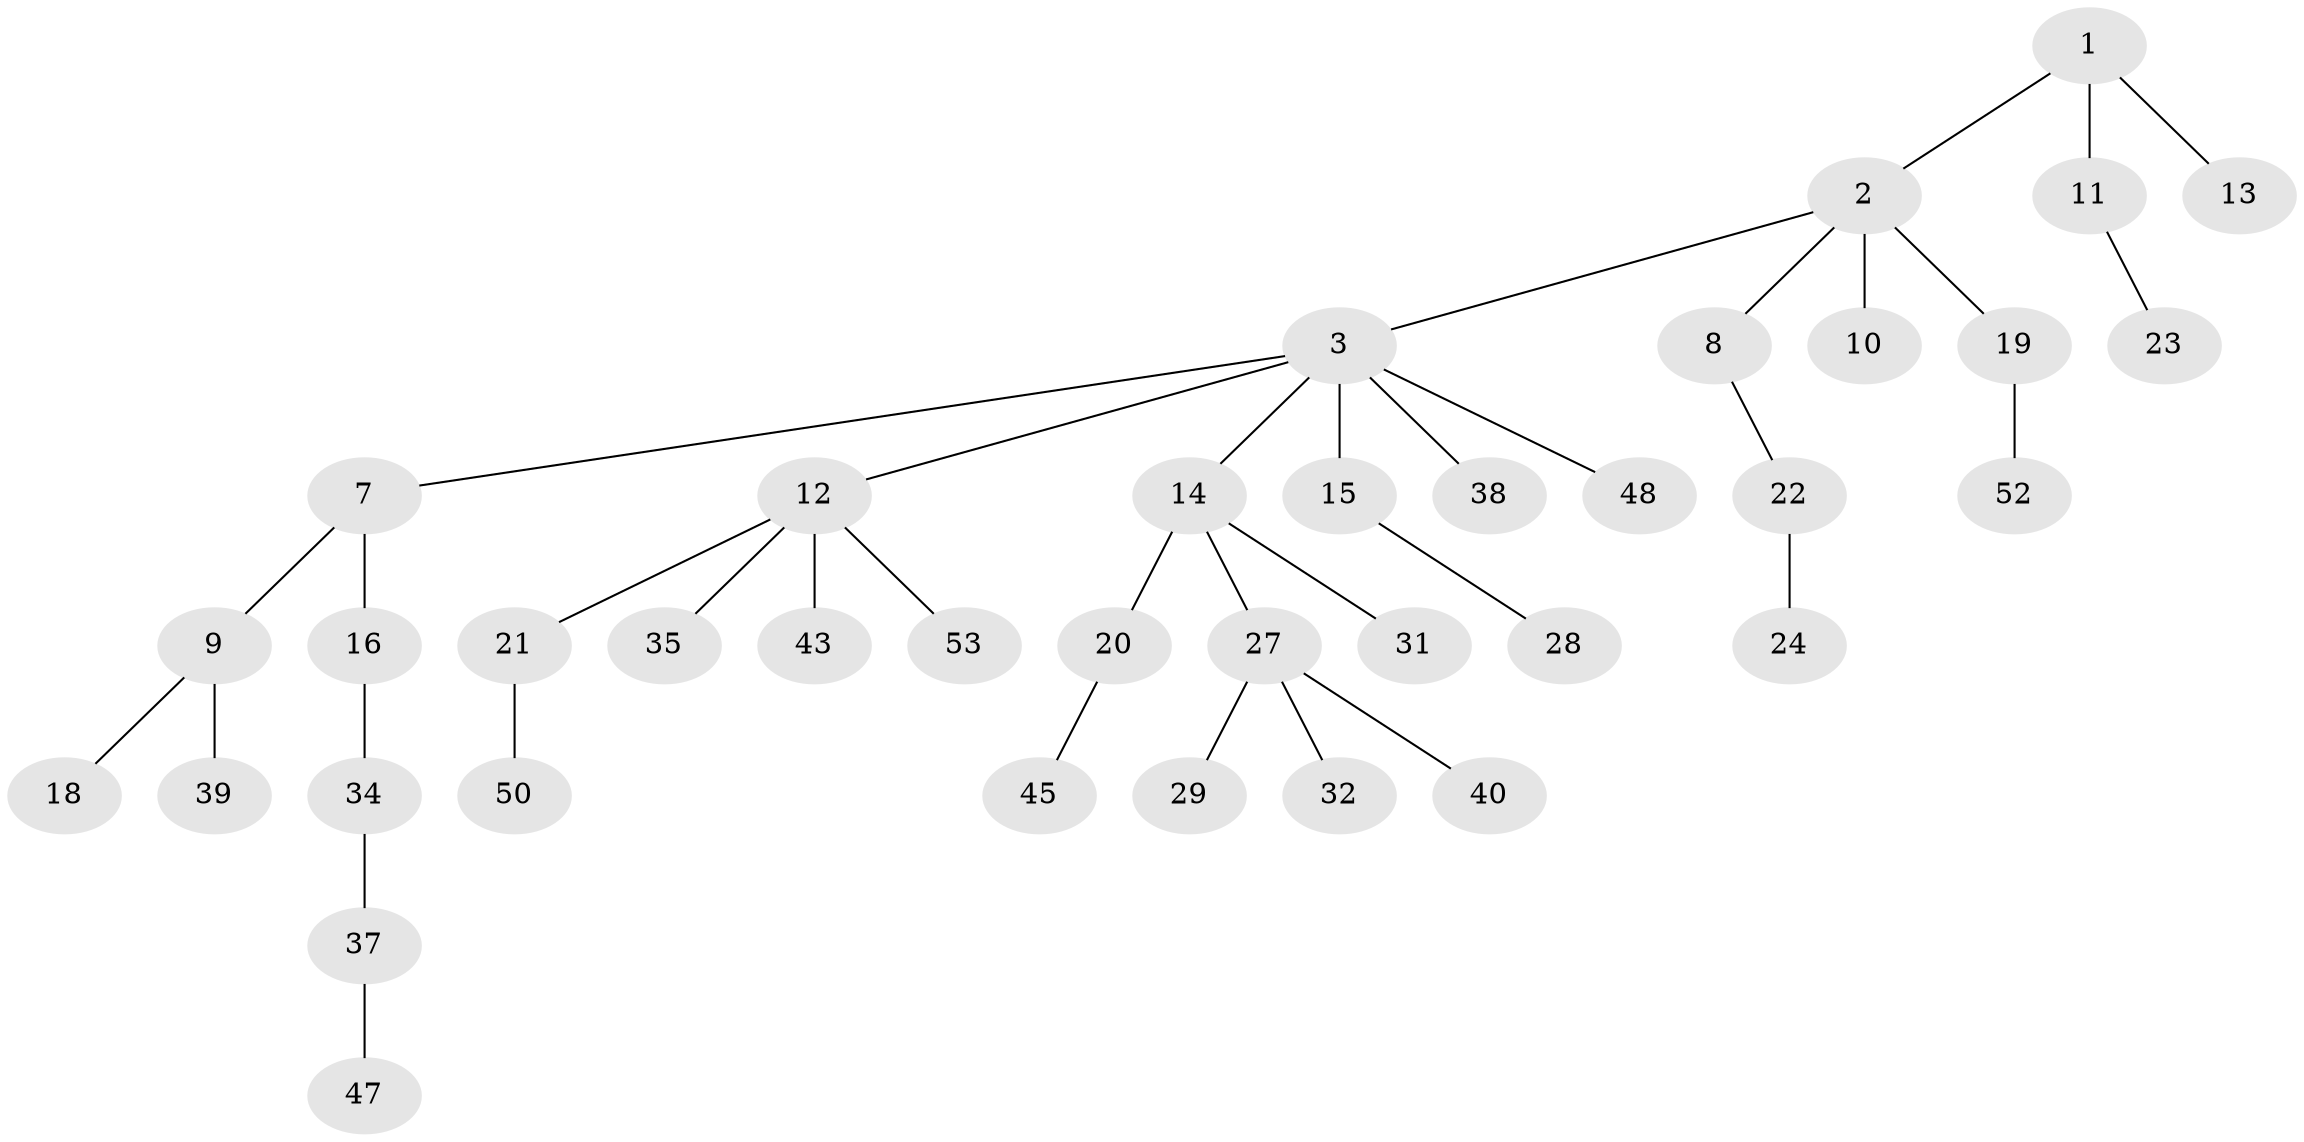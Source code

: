 // Generated by graph-tools (version 1.1) at 2025/24/03/03/25 07:24:08]
// undirected, 38 vertices, 37 edges
graph export_dot {
graph [start="1"]
  node [color=gray90,style=filled];
  1 [super="+6"];
  2 [super="+5"];
  3 [super="+4"];
  7 [super="+33"];
  8;
  9 [super="+58"];
  10 [super="+41"];
  11 [super="+17"];
  12 [super="+30"];
  13;
  14 [super="+26"];
  15 [super="+46"];
  16;
  18;
  19 [super="+42"];
  20 [super="+54"];
  21 [super="+49"];
  22 [super="+25"];
  23;
  24;
  27 [super="+36"];
  28;
  29;
  31;
  32;
  34 [super="+51"];
  35;
  37;
  38;
  39 [super="+55"];
  40;
  43 [super="+44"];
  45;
  47 [super="+57"];
  48;
  50 [super="+56"];
  52;
  53;
  1 -- 2;
  1 -- 11;
  1 -- 13;
  2 -- 3;
  2 -- 8;
  2 -- 19;
  2 -- 10;
  3 -- 7;
  3 -- 12;
  3 -- 14;
  3 -- 15;
  3 -- 38;
  3 -- 48;
  7 -- 9;
  7 -- 16;
  8 -- 22;
  9 -- 18;
  9 -- 39;
  11 -- 23;
  12 -- 21;
  12 -- 35;
  12 -- 43;
  12 -- 53;
  14 -- 20;
  14 -- 27;
  14 -- 31;
  15 -- 28;
  16 -- 34;
  19 -- 52;
  20 -- 45;
  21 -- 50;
  22 -- 24;
  27 -- 29;
  27 -- 32;
  27 -- 40;
  34 -- 37;
  37 -- 47;
}

